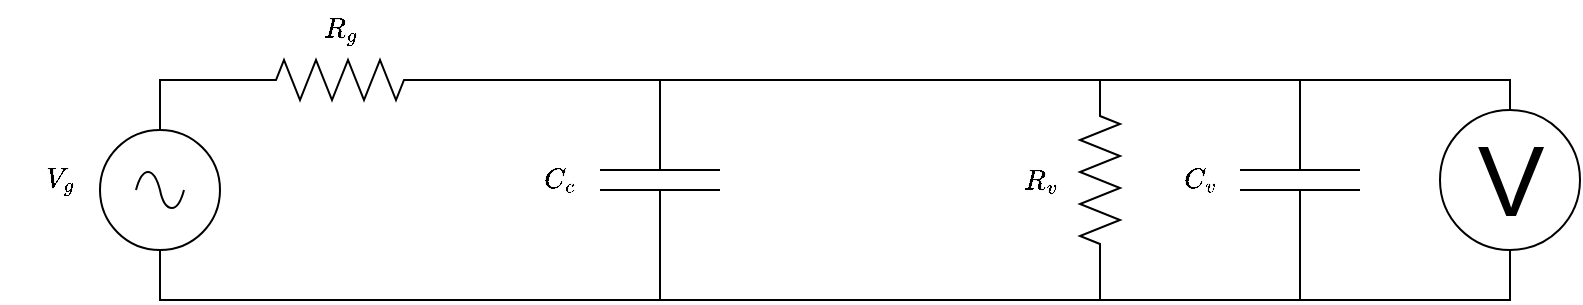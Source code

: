 <mxfile version="24.6.4" type="device">
  <diagram name="Page-1" id="KuSUTu66BsWQi9UjC50S">
    <mxGraphModel dx="800" dy="389" grid="1" gridSize="10" guides="1" tooltips="1" connect="1" arrows="1" fold="1" page="1" pageScale="1" pageWidth="850" pageHeight="1100" math="1" shadow="0">
      <root>
        <mxCell id="0" />
        <mxCell id="1" parent="0" />
        <mxCell id="R_xdPRY3A-fTPdlqPRfr-1" value="" style="pointerEvents=1;verticalLabelPosition=bottom;shadow=0;dashed=0;align=center;html=1;verticalAlign=top;shape=mxgraph.electrical.resistors.resistor_2;" vertex="1" parent="1">
          <mxGeometry x="150" y="190" width="100" height="20" as="geometry" />
        </mxCell>
        <mxCell id="R_xdPRY3A-fTPdlqPRfr-2" value="" style="pointerEvents=1;verticalLabelPosition=bottom;shadow=0;dashed=0;align=center;html=1;verticalAlign=top;shape=mxgraph.electrical.signal_sources.source;aspect=fixed;points=[[0.5,0,0],[1,0.5,0],[0.5,1,0],[0,0.5,0]];elSignalType=ac;" vertex="1" parent="1">
          <mxGeometry x="80" y="225" width="60" height="60" as="geometry" />
        </mxCell>
        <mxCell id="R_xdPRY3A-fTPdlqPRfr-3" style="edgeStyle=orthogonalEdgeStyle;rounded=0;orthogonalLoop=1;jettySize=auto;html=1;exitX=0.5;exitY=0;exitDx=0;exitDy=0;exitPerimeter=0;entryX=0;entryY=0.5;entryDx=0;entryDy=0;entryPerimeter=0;endArrow=none;endFill=0;" edge="1" parent="1" source="R_xdPRY3A-fTPdlqPRfr-2" target="R_xdPRY3A-fTPdlqPRfr-1">
          <mxGeometry relative="1" as="geometry" />
        </mxCell>
        <mxCell id="R_xdPRY3A-fTPdlqPRfr-18" style="edgeStyle=orthogonalEdgeStyle;rounded=0;orthogonalLoop=1;jettySize=auto;html=1;exitX=0.5;exitY=1;exitDx=0;exitDy=0;exitPerimeter=0;entryX=0.5;entryY=0;entryDx=0;entryDy=0;endArrow=none;endFill=0;" edge="1" parent="1" target="R_xdPRY3A-fTPdlqPRfr-17">
          <mxGeometry relative="1" as="geometry">
            <mxPoint x="430" y="200" as="sourcePoint" />
            <Array as="points">
              <mxPoint x="785" y="200" />
            </Array>
          </mxGeometry>
        </mxCell>
        <mxCell id="R_xdPRY3A-fTPdlqPRfr-5" style="edgeStyle=orthogonalEdgeStyle;rounded=0;orthogonalLoop=1;jettySize=auto;html=1;exitX=1;exitY=0.5;exitDx=0;exitDy=0;exitPerimeter=0;endArrow=none;endFill=0;" edge="1" parent="1" source="R_xdPRY3A-fTPdlqPRfr-1">
          <mxGeometry relative="1" as="geometry">
            <mxPoint x="430" y="200" as="targetPoint" />
          </mxGeometry>
        </mxCell>
        <mxCell id="R_xdPRY3A-fTPdlqPRfr-9" value="$$R_g$$" style="text;html=1;align=center;verticalAlign=middle;whiteSpace=wrap;rounded=0;" vertex="1" parent="1">
          <mxGeometry x="170" y="160" width="60" height="30" as="geometry" />
        </mxCell>
        <mxCell id="R_xdPRY3A-fTPdlqPRfr-10" value="$$V_g$$" style="text;html=1;align=center;verticalAlign=middle;whiteSpace=wrap;rounded=0;" vertex="1" parent="1">
          <mxGeometry x="30" y="235" width="60" height="30" as="geometry" />
        </mxCell>
        <mxCell id="R_xdPRY3A-fTPdlqPRfr-11" style="edgeStyle=orthogonalEdgeStyle;rounded=0;orthogonalLoop=1;jettySize=auto;html=1;exitX=0.5;exitY=1;exitDx=0;exitDy=0;exitPerimeter=0;endArrow=none;endFill=0;" edge="1" parent="1" source="R_xdPRY3A-fTPdlqPRfr-2">
          <mxGeometry relative="1" as="geometry">
            <mxPoint x="420" y="310" as="targetPoint" />
            <Array as="points">
              <mxPoint x="110" y="310" />
              <mxPoint x="285" y="310" />
            </Array>
          </mxGeometry>
        </mxCell>
        <mxCell id="R_xdPRY3A-fTPdlqPRfr-12" value="" style="pointerEvents=1;verticalLabelPosition=bottom;shadow=0;dashed=0;align=center;html=1;verticalAlign=top;shape=mxgraph.electrical.resistors.resistor_2;rotation=-90;" vertex="1" parent="1">
          <mxGeometry x="530" y="240" width="100" height="20" as="geometry" />
        </mxCell>
        <mxCell id="R_xdPRY3A-fTPdlqPRfr-20" style="edgeStyle=orthogonalEdgeStyle;rounded=0;orthogonalLoop=1;jettySize=auto;html=1;exitX=0;exitY=0.5;exitDx=0;exitDy=0;exitPerimeter=0;endArrow=none;endFill=0;entryX=0;entryY=0.5;entryDx=0;entryDy=0;entryPerimeter=0;" edge="1" parent="1" source="R_xdPRY3A-fTPdlqPRfr-13" target="R_xdPRY3A-fTPdlqPRfr-12">
          <mxGeometry relative="1" as="geometry">
            <mxPoint x="680" y="310" as="targetPoint" />
            <Array as="points">
              <mxPoint x="680" y="310" />
              <mxPoint x="580" y="310" />
            </Array>
          </mxGeometry>
        </mxCell>
        <mxCell id="R_xdPRY3A-fTPdlqPRfr-13" value="" style="pointerEvents=1;verticalLabelPosition=bottom;shadow=0;dashed=0;align=center;html=1;verticalAlign=top;shape=mxgraph.electrical.capacitors.capacitor_1;rotation=-90;" vertex="1" parent="1">
          <mxGeometry x="630" y="220" width="100" height="60" as="geometry" />
        </mxCell>
        <mxCell id="R_xdPRY3A-fTPdlqPRfr-14" value="$$R_v$$" style="text;html=1;align=center;verticalAlign=middle;whiteSpace=wrap;rounded=0;" vertex="1" parent="1">
          <mxGeometry x="520" y="235" width="60" height="30" as="geometry" />
        </mxCell>
        <mxCell id="R_xdPRY3A-fTPdlqPRfr-15" value="$$C_v$$" style="text;html=1;align=center;verticalAlign=middle;whiteSpace=wrap;rounded=0;" vertex="1" parent="1">
          <mxGeometry x="600" y="235" width="60" height="30" as="geometry" />
        </mxCell>
        <mxCell id="R_xdPRY3A-fTPdlqPRfr-17" value="V" style="verticalLabelPosition=middle;shadow=0;dashed=0;align=center;html=1;verticalAlign=middle;strokeWidth=1;shape=ellipse;aspect=fixed;fontSize=50;" vertex="1" parent="1">
          <mxGeometry x="750" y="215" width="70" height="70" as="geometry" />
        </mxCell>
        <mxCell id="R_xdPRY3A-fTPdlqPRfr-19" style="edgeStyle=orthogonalEdgeStyle;rounded=0;orthogonalLoop=1;jettySize=auto;html=1;exitX=0.5;exitY=1;exitDx=0;exitDy=0;endArrow=none;endFill=0;" edge="1" parent="1" source="R_xdPRY3A-fTPdlqPRfr-17">
          <mxGeometry relative="1" as="geometry">
            <mxPoint x="415" y="310" as="targetPoint" />
            <Array as="points">
              <mxPoint x="785" y="310" />
              <mxPoint x="415" y="310" />
            </Array>
          </mxGeometry>
        </mxCell>
        <mxCell id="R_xdPRY3A-fTPdlqPRfr-23" style="edgeStyle=orthogonalEdgeStyle;rounded=0;orthogonalLoop=1;jettySize=auto;html=1;exitX=0;exitY=0.5;exitDx=0;exitDy=0;exitPerimeter=0;endArrow=none;endFill=0;" edge="1" parent="1" source="R_xdPRY3A-fTPdlqPRfr-21">
          <mxGeometry relative="1" as="geometry">
            <mxPoint x="360" y="310" as="targetPoint" />
          </mxGeometry>
        </mxCell>
        <mxCell id="R_xdPRY3A-fTPdlqPRfr-21" value="" style="pointerEvents=1;verticalLabelPosition=bottom;shadow=0;dashed=0;align=center;html=1;verticalAlign=top;shape=mxgraph.electrical.capacitors.capacitor_1;rotation=-90;" vertex="1" parent="1">
          <mxGeometry x="310" y="220" width="100" height="60" as="geometry" />
        </mxCell>
        <mxCell id="R_xdPRY3A-fTPdlqPRfr-22" value="$$C_c$$" style="text;html=1;align=center;verticalAlign=middle;whiteSpace=wrap;rounded=0;" vertex="1" parent="1">
          <mxGeometry x="280" y="235" width="60" height="30" as="geometry" />
        </mxCell>
      </root>
    </mxGraphModel>
  </diagram>
</mxfile>
